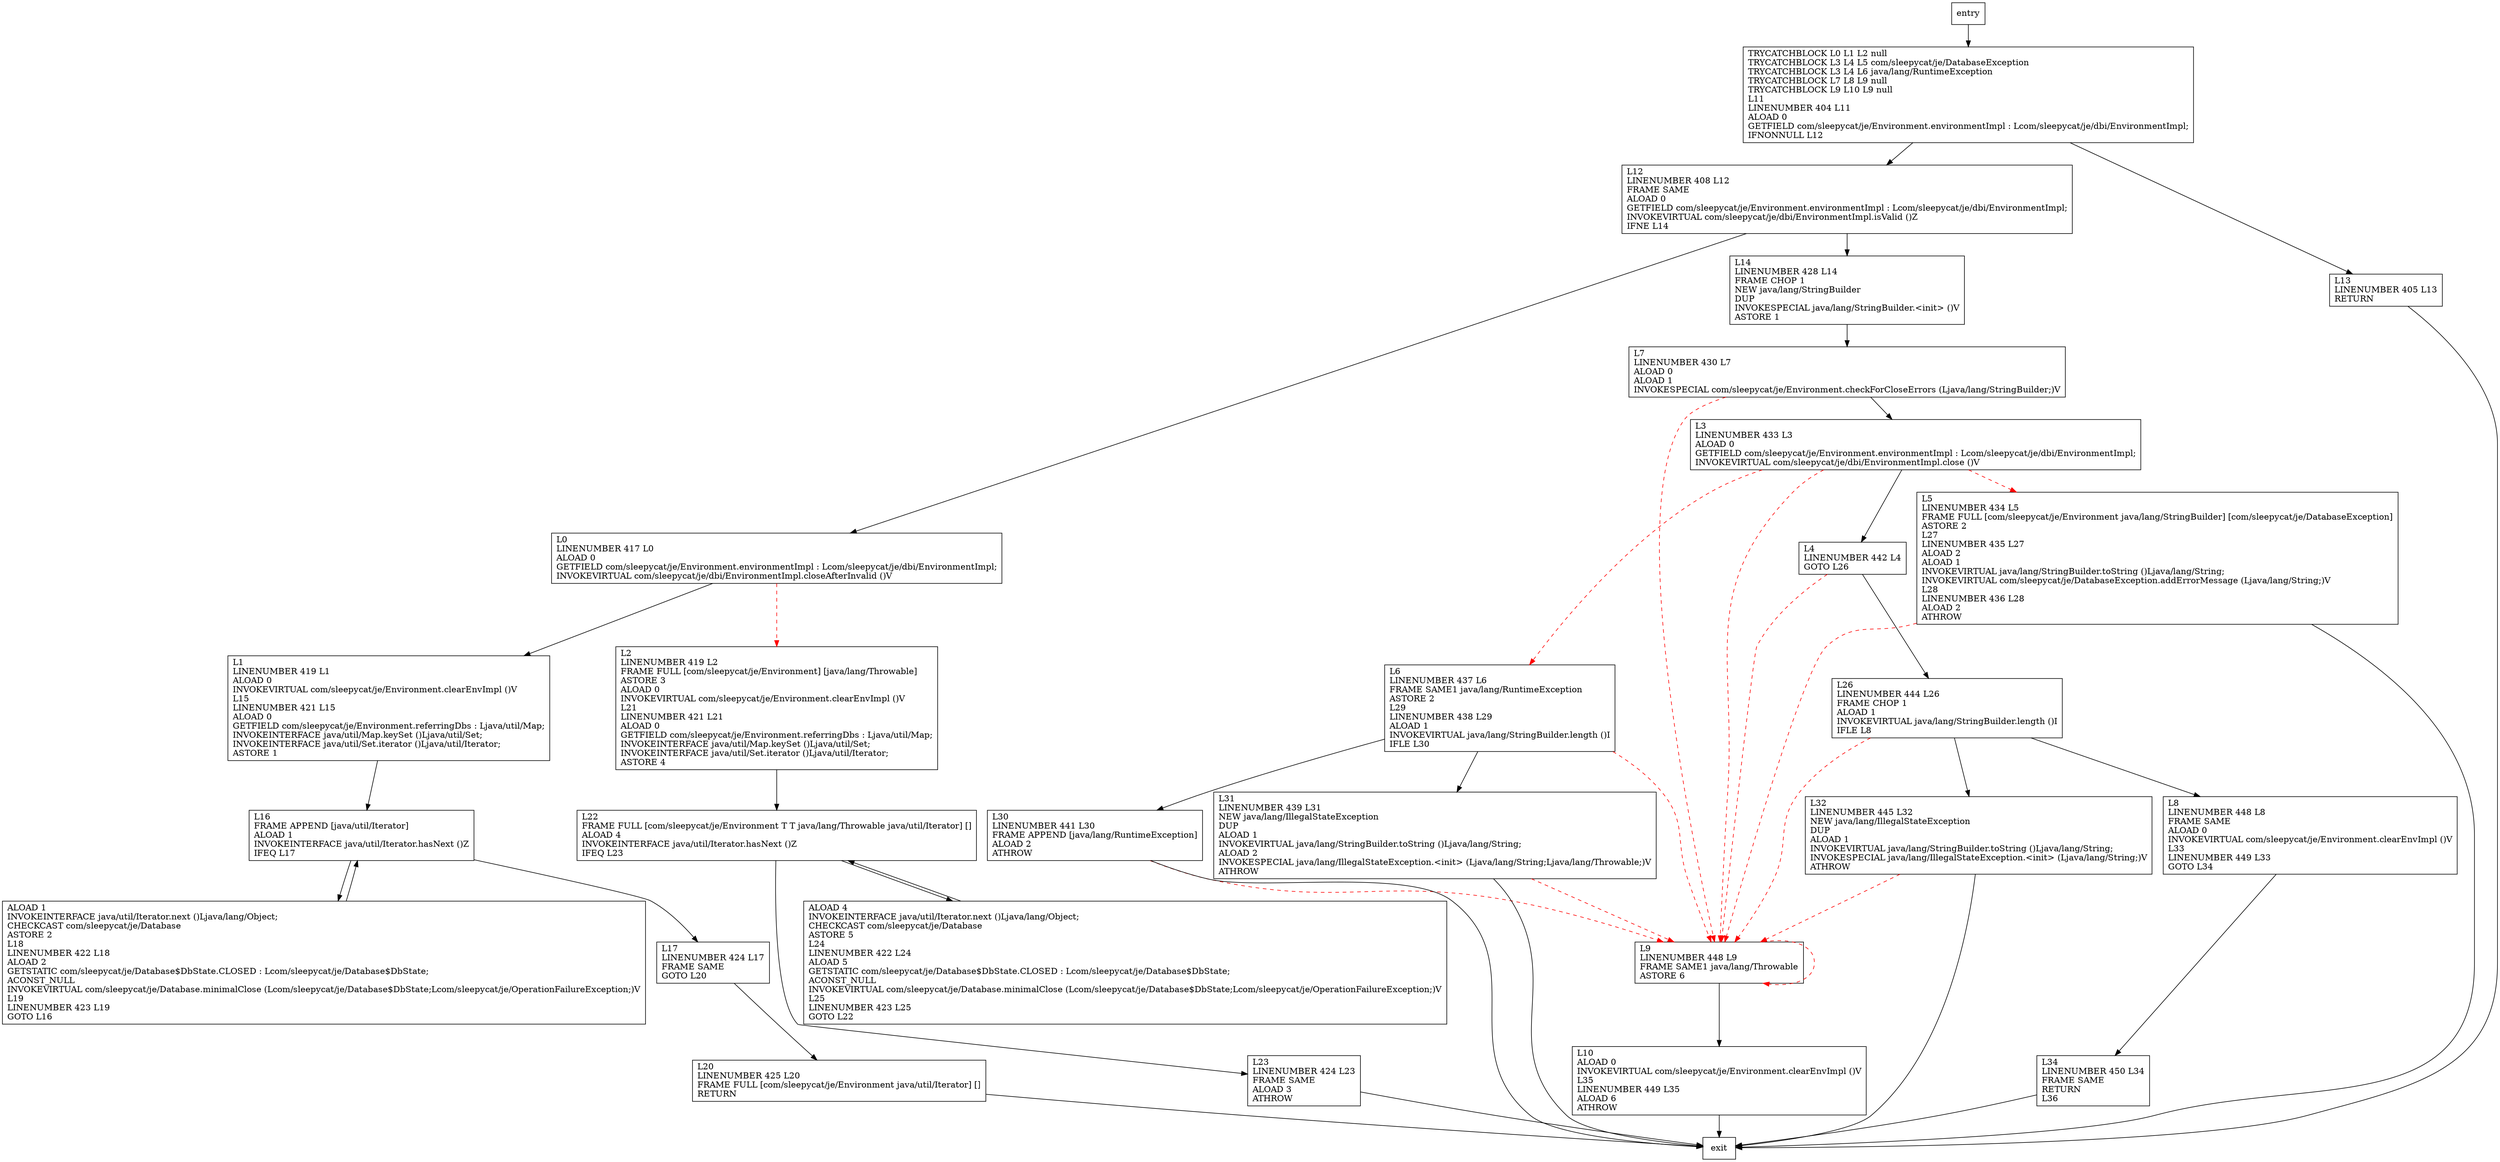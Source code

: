 digraph close {
node [shape=record];
137171728 [label="L5\lLINENUMBER 434 L5\lFRAME FULL [com/sleepycat/je/Environment java/lang/StringBuilder] [com/sleepycat/je/DatabaseException]\lASTORE 2\lL27\lLINENUMBER 435 L27\lALOAD 2\lALOAD 1\lINVOKEVIRTUAL java/lang/StringBuilder.toString ()Ljava/lang/String;\lINVOKEVIRTUAL com/sleepycat/je/DatabaseException.addErrorMessage (Ljava/lang/String;)V\lL28\lLINENUMBER 436 L28\lALOAD 2\lATHROW\l"];
1785986997 [label="L32\lLINENUMBER 445 L32\lNEW java/lang/IllegalStateException\lDUP\lALOAD 1\lINVOKEVIRTUAL java/lang/StringBuilder.toString ()Ljava/lang/String;\lINVOKESPECIAL java/lang/IllegalStateException.\<init\> (Ljava/lang/String;)V\lATHROW\l"];
1584228709 [label="L22\lFRAME FULL [com/sleepycat/je/Environment T T java/lang/Throwable java/util/Iterator] []\lALOAD 4\lINVOKEINTERFACE java/util/Iterator.hasNext ()Z\lIFEQ L23\l"];
1579800377 [label="ALOAD 1\lINVOKEINTERFACE java/util/Iterator.next ()Ljava/lang/Object;\lCHECKCAST com/sleepycat/je/Database\lASTORE 2\lL18\lLINENUMBER 422 L18\lALOAD 2\lGETSTATIC com/sleepycat/je/Database$DbState.CLOSED : Lcom/sleepycat/je/Database$DbState;\lACONST_NULL\lINVOKEVIRTUAL com/sleepycat/je/Database.minimalClose (Lcom/sleepycat/je/Database$DbState;Lcom/sleepycat/je/OperationFailureException;)V\lL19\lLINENUMBER 423 L19\lGOTO L16\l"];
1260887515 [label="L26\lLINENUMBER 444 L26\lFRAME CHOP 1\lALOAD 1\lINVOKEVIRTUAL java/lang/StringBuilder.length ()I\lIFLE L8\l"];
2141925411 [label="L1\lLINENUMBER 419 L1\lALOAD 0\lINVOKEVIRTUAL com/sleepycat/je/Environment.clearEnvImpl ()V\lL15\lLINENUMBER 421 L15\lALOAD 0\lGETFIELD com/sleepycat/je/Environment.referringDbs : Ljava/util/Map;\lINVOKEINTERFACE java/util/Map.keySet ()Ljava/util/Set;\lINVOKEINTERFACE java/util/Set.iterator ()Ljava/util/Iterator;\lASTORE 1\l"];
759902518 [label="L8\lLINENUMBER 448 L8\lFRAME SAME\lALOAD 0\lINVOKEVIRTUAL com/sleepycat/je/Environment.clearEnvImpl ()V\lL33\lLINENUMBER 449 L33\lGOTO L34\l"];
500002405 [label="L34\lLINENUMBER 450 L34\lFRAME SAME\lRETURN\lL36\l"];
1518909912 [label="L2\lLINENUMBER 419 L2\lFRAME FULL [com/sleepycat/je/Environment] [java/lang/Throwable]\lASTORE 3\lALOAD 0\lINVOKEVIRTUAL com/sleepycat/je/Environment.clearEnvImpl ()V\lL21\lLINENUMBER 421 L21\lALOAD 0\lGETFIELD com/sleepycat/je/Environment.referringDbs : Ljava/util/Map;\lINVOKEINTERFACE java/util/Map.keySet ()Ljava/util/Set;\lINVOKEINTERFACE java/util/Set.iterator ()Ljava/util/Iterator;\lASTORE 4\l"];
989355314 [label="L23\lLINENUMBER 424 L23\lFRAME SAME\lALOAD 3\lATHROW\l"];
1458268543 [label="L12\lLINENUMBER 408 L12\lFRAME SAME\lALOAD 0\lGETFIELD com/sleepycat/je/Environment.environmentImpl : Lcom/sleepycat/je/dbi/EnvironmentImpl;\lINVOKEVIRTUAL com/sleepycat/je/dbi/EnvironmentImpl.isValid ()Z\lIFNE L14\l"];
283379901 [label="L0\lLINENUMBER 417 L0\lALOAD 0\lGETFIELD com/sleepycat/je/Environment.environmentImpl : Lcom/sleepycat/je/dbi/EnvironmentImpl;\lINVOKEVIRTUAL com/sleepycat/je/dbi/EnvironmentImpl.closeAfterInvalid ()V\l"];
506484308 [label="L3\lLINENUMBER 433 L3\lALOAD 0\lGETFIELD com/sleepycat/je/Environment.environmentImpl : Lcom/sleepycat/je/dbi/EnvironmentImpl;\lINVOKEVIRTUAL com/sleepycat/je/dbi/EnvironmentImpl.close ()V\l"];
1392835767 [label="L17\lLINENUMBER 424 L17\lFRAME SAME\lGOTO L20\l"];
782308559 [label="L4\lLINENUMBER 442 L4\lGOTO L26\l"];
1965068767 [label="L20\lLINENUMBER 425 L20\lFRAME FULL [com/sleepycat/je/Environment java/util/Iterator] []\lRETURN\l"];
2075201430 [label="L10\lALOAD 0\lINVOKEVIRTUAL com/sleepycat/je/Environment.clearEnvImpl ()V\lL35\lLINENUMBER 449 L35\lALOAD 6\lATHROW\l"];
2125788059 [label="L30\lLINENUMBER 441 L30\lFRAME APPEND [java/lang/RuntimeException]\lALOAD 2\lATHROW\l"];
417751054 [label="L16\lFRAME APPEND [java/util/Iterator]\lALOAD 1\lINVOKEINTERFACE java/util/Iterator.hasNext ()Z\lIFEQ L17\l"];
360329413 [label="TRYCATCHBLOCK L0 L1 L2 null\lTRYCATCHBLOCK L3 L4 L5 com/sleepycat/je/DatabaseException\lTRYCATCHBLOCK L3 L4 L6 java/lang/RuntimeException\lTRYCATCHBLOCK L7 L8 L9 null\lTRYCATCHBLOCK L9 L10 L9 null\lL11\lLINENUMBER 404 L11\lALOAD 0\lGETFIELD com/sleepycat/je/Environment.environmentImpl : Lcom/sleepycat/je/dbi/EnvironmentImpl;\lIFNONNULL L12\l"];
1800933196 [label="L14\lLINENUMBER 428 L14\lFRAME CHOP 1\lNEW java/lang/StringBuilder\lDUP\lINVOKESPECIAL java/lang/StringBuilder.\<init\> ()V\lASTORE 1\l"];
191519736 [label="L7\lLINENUMBER 430 L7\lALOAD 0\lALOAD 1\lINVOKESPECIAL com/sleepycat/je/Environment.checkForCloseErrors (Ljava/lang/StringBuilder;)V\l"];
393493940 [label="L6\lLINENUMBER 437 L6\lFRAME SAME1 java/lang/RuntimeException\lASTORE 2\lL29\lLINENUMBER 438 L29\lALOAD 1\lINVOKEVIRTUAL java/lang/StringBuilder.length ()I\lIFLE L30\l"];
712562523 [label="ALOAD 4\lINVOKEINTERFACE java/util/Iterator.next ()Ljava/lang/Object;\lCHECKCAST com/sleepycat/je/Database\lASTORE 5\lL24\lLINENUMBER 422 L24\lALOAD 5\lGETSTATIC com/sleepycat/je/Database$DbState.CLOSED : Lcom/sleepycat/je/Database$DbState;\lACONST_NULL\lINVOKEVIRTUAL com/sleepycat/je/Database.minimalClose (Lcom/sleepycat/je/Database$DbState;Lcom/sleepycat/je/OperationFailureException;)V\lL25\lLINENUMBER 423 L25\lGOTO L22\l"];
1293816348 [label="L9\lLINENUMBER 448 L9\lFRAME SAME1 java/lang/Throwable\lASTORE 6\l"];
576536195 [label="L13\lLINENUMBER 405 L13\lRETURN\l"];
312090905 [label="L31\lLINENUMBER 439 L31\lNEW java/lang/IllegalStateException\lDUP\lALOAD 1\lINVOKEVIRTUAL java/lang/StringBuilder.toString ()Ljava/lang/String;\lALOAD 2\lINVOKESPECIAL java/lang/IllegalStateException.\<init\> (Ljava/lang/String;Ljava/lang/Throwable;)V\lATHROW\l"];
entry;
exit;
137171728 -> exit
137171728 -> 1293816348 [style=dashed, color=red]
1785986997 -> exit
1785986997 -> 1293816348 [style=dashed, color=red]
1584228709 -> 989355314
1584228709 -> 712562523
1579800377 -> 417751054
1260887515 -> 1785986997
1260887515 -> 759902518
1260887515 -> 1293816348 [style=dashed, color=red]
2141925411 -> 417751054
759902518 -> 500002405
500002405 -> exit
1518909912 -> 1584228709
989355314 -> exit
1458268543 -> 283379901
1458268543 -> 1800933196
283379901 -> 1518909912 [style=dashed, color=red]
283379901 -> 2141925411
506484308 -> 137171728 [style=dashed, color=red]
506484308 -> 782308559
506484308 -> 1293816348 [style=dashed, color=red]
506484308 -> 393493940 [style=dashed, color=red]
1392835767 -> 1965068767
782308559 -> 1260887515
782308559 -> 1293816348 [style=dashed, color=red]
1965068767 -> exit
2075201430 -> exit
2125788059 -> exit
2125788059 -> 1293816348 [style=dashed, color=red]
417751054 -> 1579800377
417751054 -> 1392835767
360329413 -> 1458268543
360329413 -> 576536195
1800933196 -> 191519736
191519736 -> 506484308
191519736 -> 1293816348 [style=dashed, color=red]
393493940 -> 1293816348 [style=dashed, color=red]
393493940 -> 312090905
393493940 -> 2125788059
entry -> 360329413
712562523 -> 1584228709
1293816348 -> 1293816348 [style=dashed, color=red]
1293816348 -> 2075201430
576536195 -> exit
312090905 -> exit
312090905 -> 1293816348 [style=dashed, color=red]
}
